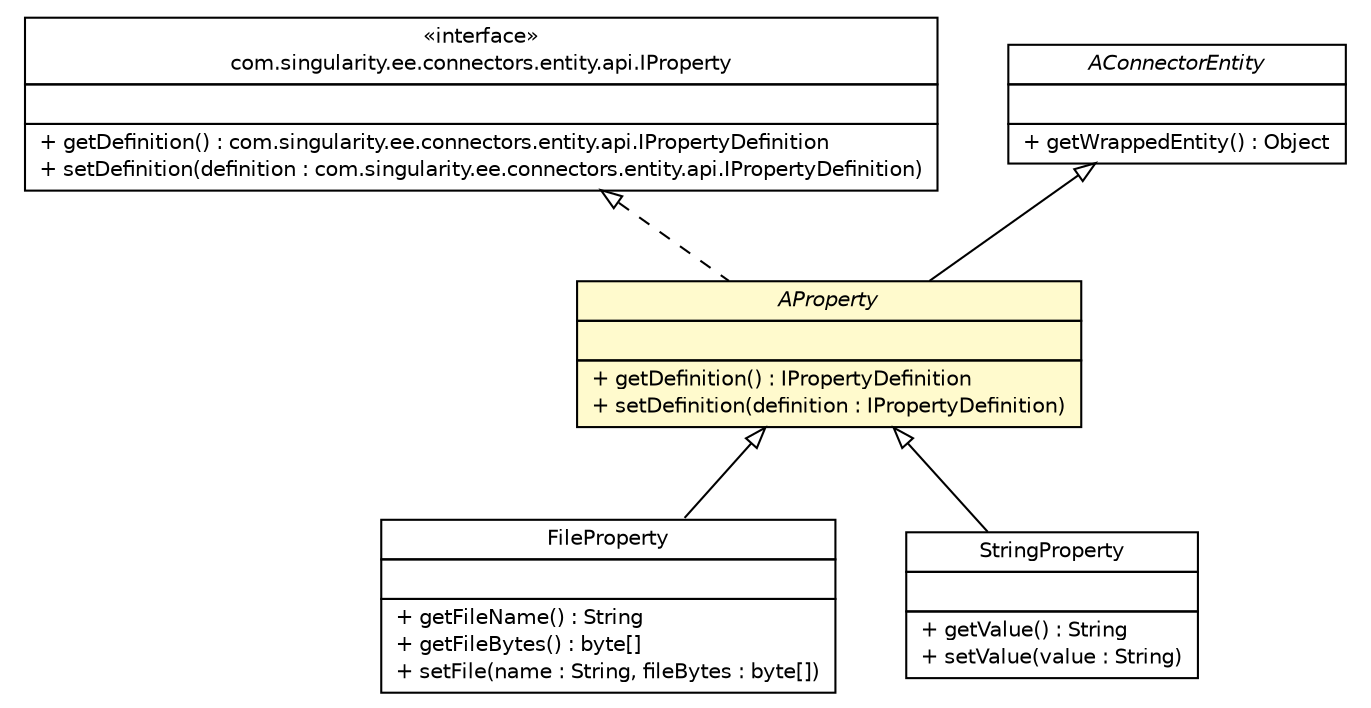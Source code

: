 #!/usr/local/bin/dot
#
# Class diagram 
# Generated by UMLGraph version 5.4 (http://www.umlgraph.org/)
#

digraph G {
	edge [fontname="Helvetica",fontsize=10,labelfontname="Helvetica",labelfontsize=10];
	node [fontname="Helvetica",fontsize=10,shape=plaintext];
	nodesep=0.25;
	ranksep=0.5;
	// com.singularity.ee.connectors.entity.api.IProperty
	c223 [label=<<table title="com.singularity.ee.connectors.entity.api.IProperty" border="0" cellborder="1" cellspacing="0" cellpadding="2" port="p" href="../api/IProperty.html">
		<tr><td><table border="0" cellspacing="0" cellpadding="1">
<tr><td align="center" balign="center"> &#171;interface&#187; </td></tr>
<tr><td align="center" balign="center"> com.singularity.ee.connectors.entity.api.IProperty </td></tr>
		</table></td></tr>
		<tr><td><table border="0" cellspacing="0" cellpadding="1">
<tr><td align="left" balign="left">  </td></tr>
		</table></td></tr>
		<tr><td><table border="0" cellspacing="0" cellpadding="1">
<tr><td align="left" balign="left"> + getDefinition() : com.singularity.ee.connectors.entity.api.IPropertyDefinition </td></tr>
<tr><td align="left" balign="left"> + setDefinition(definition : com.singularity.ee.connectors.entity.api.IPropertyDefinition) </td></tr>
		</table></td></tr>
		</table>>, URL="../api/IProperty.html", fontname="Helvetica", fontcolor="black", fontsize=10.0];
	// com.singularity.ee.connectors.entity.impl.AConnectorEntity
	c230 [label=<<table title="com.singularity.ee.connectors.entity.impl.AConnectorEntity" border="0" cellborder="1" cellspacing="0" cellpadding="2" port="p" href="./AConnectorEntity.html">
		<tr><td><table border="0" cellspacing="0" cellpadding="1">
<tr><td align="center" balign="center"><font face="Helvetica-Oblique"> AConnectorEntity </font></td></tr>
		</table></td></tr>
		<tr><td><table border="0" cellspacing="0" cellpadding="1">
<tr><td align="left" balign="left">  </td></tr>
		</table></td></tr>
		<tr><td><table border="0" cellspacing="0" cellpadding="1">
<tr><td align="left" balign="left"> + getWrappedEntity() : Object </td></tr>
		</table></td></tr>
		</table>>, URL="./AConnectorEntity.html", fontname="Helvetica", fontcolor="black", fontsize=10.0];
	// com.singularity.ee.connectors.entity.impl.AProperty
	c231 [label=<<table title="com.singularity.ee.connectors.entity.impl.AProperty" border="0" cellborder="1" cellspacing="0" cellpadding="2" port="p" bgcolor="lemonChiffon" href="./AProperty.html">
		<tr><td><table border="0" cellspacing="0" cellpadding="1">
<tr><td align="center" balign="center"><font face="Helvetica-Oblique"> AProperty </font></td></tr>
		</table></td></tr>
		<tr><td><table border="0" cellspacing="0" cellpadding="1">
<tr><td align="left" balign="left">  </td></tr>
		</table></td></tr>
		<tr><td><table border="0" cellspacing="0" cellpadding="1">
<tr><td align="left" balign="left"> + getDefinition() : IPropertyDefinition </td></tr>
<tr><td align="left" balign="left"> + setDefinition(definition : IPropertyDefinition) </td></tr>
		</table></td></tr>
		</table>>, URL="./AProperty.html", fontname="Helvetica", fontcolor="black", fontsize=10.0];
	// com.singularity.ee.connectors.entity.impl.FileProperty
	c236 [label=<<table title="com.singularity.ee.connectors.entity.impl.FileProperty" border="0" cellborder="1" cellspacing="0" cellpadding="2" port="p" href="./FileProperty.html">
		<tr><td><table border="0" cellspacing="0" cellpadding="1">
<tr><td align="center" balign="center"> FileProperty </td></tr>
		</table></td></tr>
		<tr><td><table border="0" cellspacing="0" cellpadding="1">
<tr><td align="left" balign="left">  </td></tr>
		</table></td></tr>
		<tr><td><table border="0" cellspacing="0" cellpadding="1">
<tr><td align="left" balign="left"> + getFileName() : String </td></tr>
<tr><td align="left" balign="left"> + getFileBytes() : byte[] </td></tr>
<tr><td align="left" balign="left"> + setFile(name : String, fileBytes : byte[]) </td></tr>
		</table></td></tr>
		</table>>, URL="./FileProperty.html", fontname="Helvetica", fontcolor="black", fontsize=10.0];
	// com.singularity.ee.connectors.entity.impl.StringProperty
	c245 [label=<<table title="com.singularity.ee.connectors.entity.impl.StringProperty" border="0" cellborder="1" cellspacing="0" cellpadding="2" port="p" href="./StringProperty.html">
		<tr><td><table border="0" cellspacing="0" cellpadding="1">
<tr><td align="center" balign="center"> StringProperty </td></tr>
		</table></td></tr>
		<tr><td><table border="0" cellspacing="0" cellpadding="1">
<tr><td align="left" balign="left">  </td></tr>
		</table></td></tr>
		<tr><td><table border="0" cellspacing="0" cellpadding="1">
<tr><td align="left" balign="left"> + getValue() : String </td></tr>
<tr><td align="left" balign="left"> + setValue(value : String) </td></tr>
		</table></td></tr>
		</table>>, URL="./StringProperty.html", fontname="Helvetica", fontcolor="black", fontsize=10.0];
	//com.singularity.ee.connectors.entity.impl.AProperty extends com.singularity.ee.connectors.entity.impl.AConnectorEntity
	c230:p -> c231:p [dir=back,arrowtail=empty];
	//com.singularity.ee.connectors.entity.impl.AProperty implements com.singularity.ee.connectors.entity.api.IProperty
	c223:p -> c231:p [dir=back,arrowtail=empty,style=dashed];
	//com.singularity.ee.connectors.entity.impl.FileProperty extends com.singularity.ee.connectors.entity.impl.AProperty
	c231:p -> c236:p [dir=back,arrowtail=empty];
	//com.singularity.ee.connectors.entity.impl.StringProperty extends com.singularity.ee.connectors.entity.impl.AProperty
	c231:p -> c245:p [dir=back,arrowtail=empty];
}

